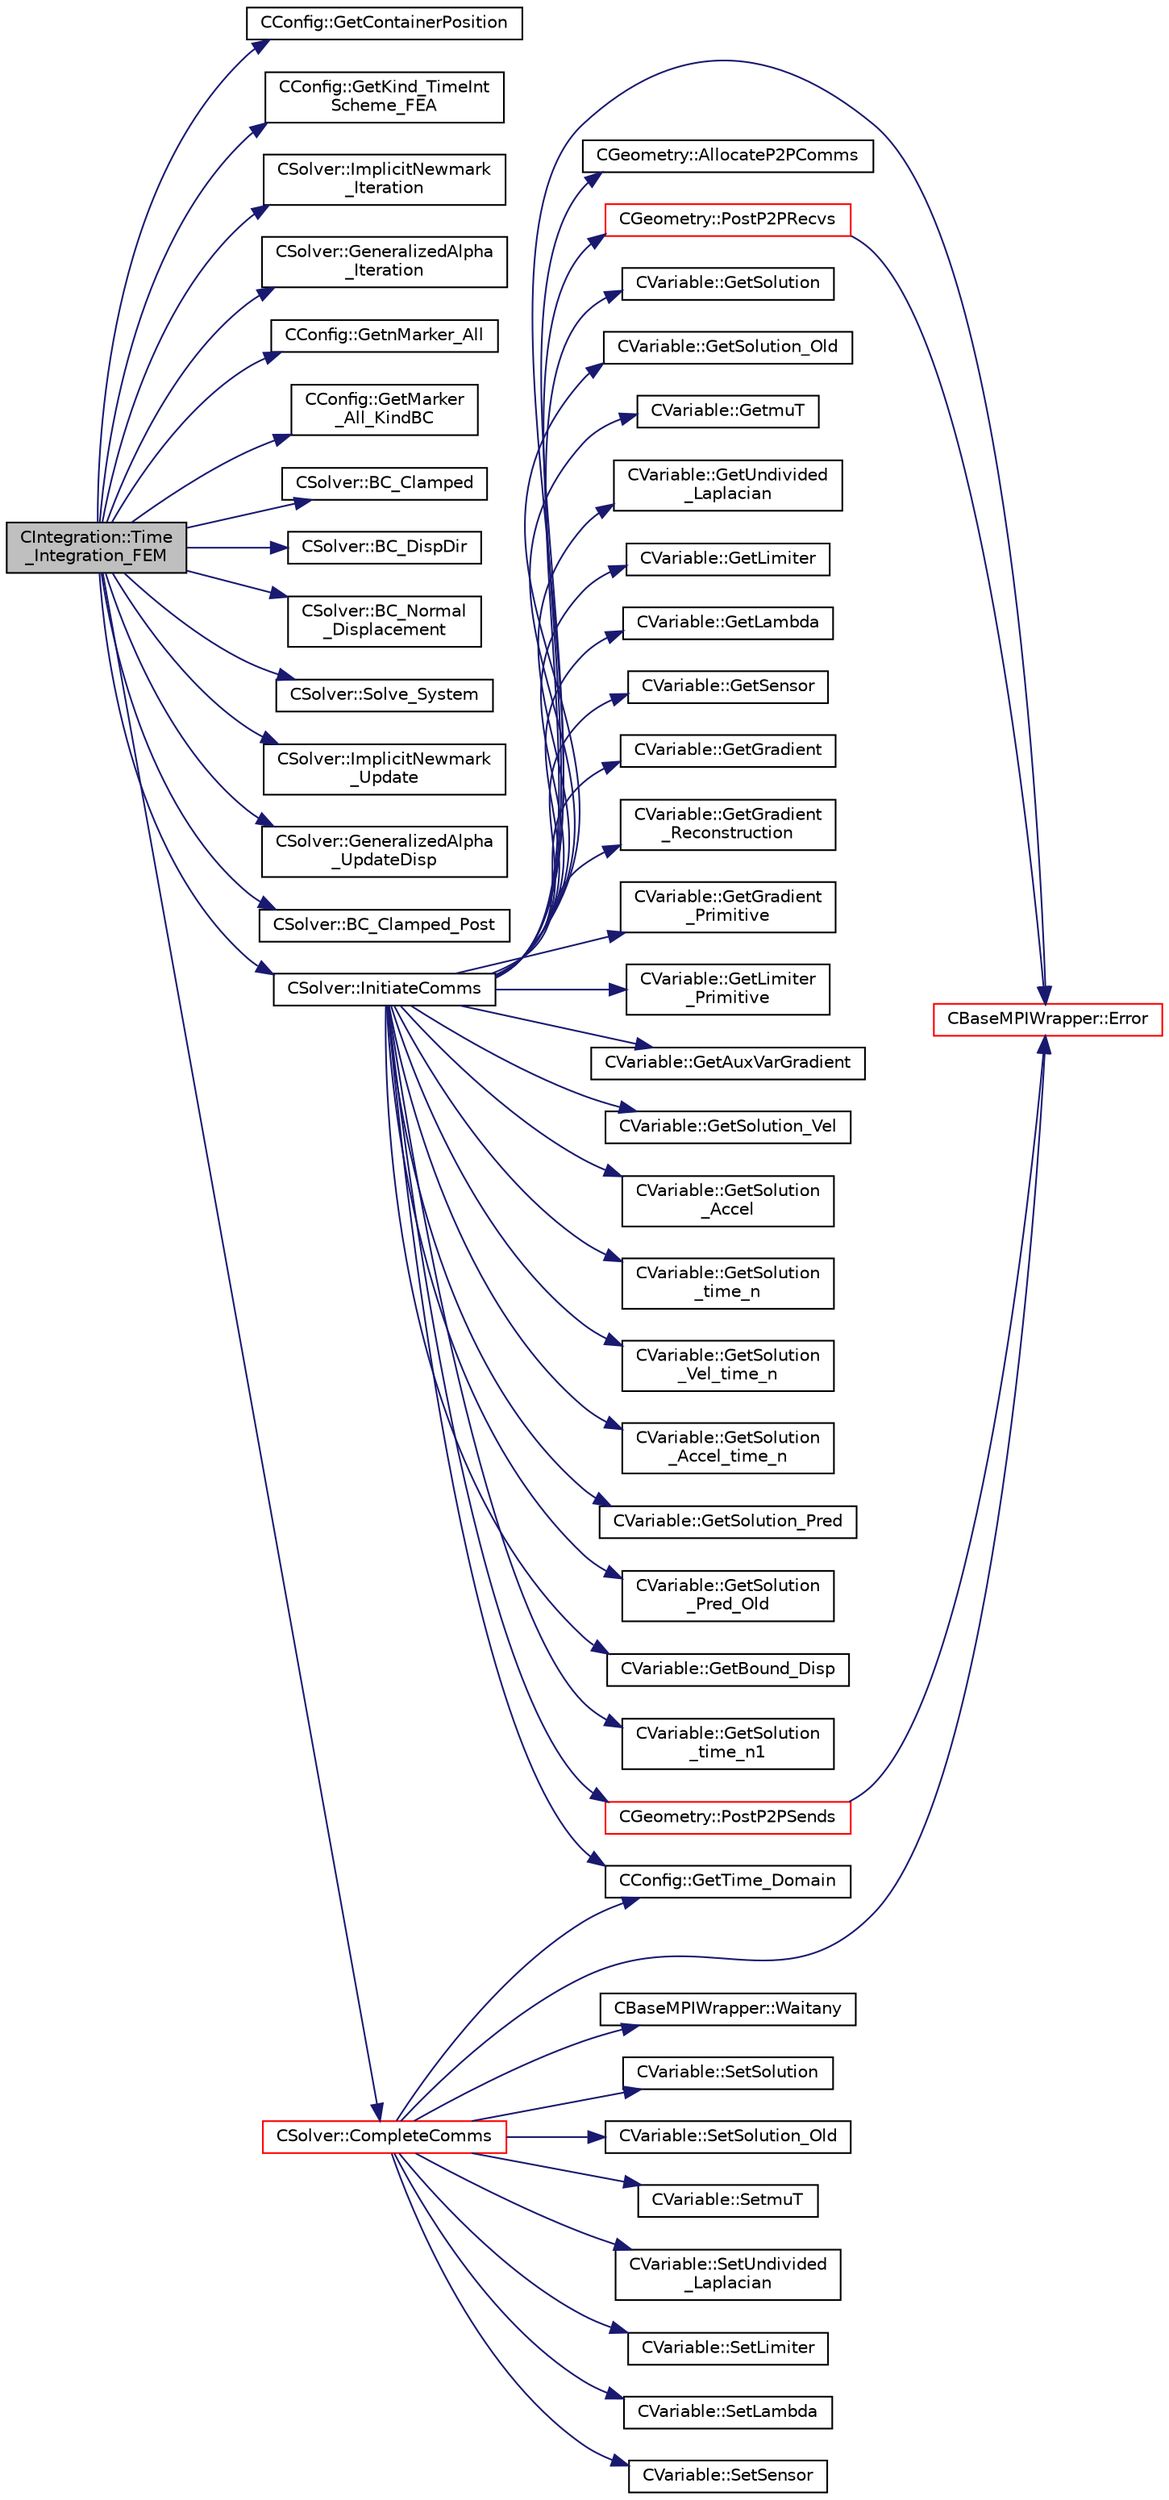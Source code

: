 digraph "CIntegration::Time_Integration_FEM"
{
  edge [fontname="Helvetica",fontsize="10",labelfontname="Helvetica",labelfontsize="10"];
  node [fontname="Helvetica",fontsize="10",shape=record];
  rankdir="LR";
  Node239 [label="CIntegration::Time\l_Integration_FEM",height=0.2,width=0.4,color="black", fillcolor="grey75", style="filled", fontcolor="black"];
  Node239 -> Node240 [color="midnightblue",fontsize="10",style="solid",fontname="Helvetica"];
  Node240 [label="CConfig::GetContainerPosition",height=0.2,width=0.4,color="black", fillcolor="white", style="filled",URL="$class_c_config.html#ad9a79bf229dcc3f99cf7c23d4cb16d06",tooltip="Provides the index of the solution in the container. "];
  Node239 -> Node241 [color="midnightblue",fontsize="10",style="solid",fontname="Helvetica"];
  Node241 [label="CConfig::GetKind_TimeInt\lScheme_FEA",height=0.2,width=0.4,color="black", fillcolor="white", style="filled",URL="$class_c_config.html#a4cf38e5edc94f4da2cb15201b3f6c09e",tooltip="Get the kind of integration scheme (explicit or implicit) for the flow equations. ..."];
  Node239 -> Node242 [color="midnightblue",fontsize="10",style="solid",fontname="Helvetica"];
  Node242 [label="CSolver::ImplicitNewmark\l_Iteration",height=0.2,width=0.4,color="black", fillcolor="white", style="filled",URL="$class_c_solver.html#a35ffdbb3e6e475f29e6782353daa48c5",tooltip="A virtual member. "];
  Node239 -> Node243 [color="midnightblue",fontsize="10",style="solid",fontname="Helvetica"];
  Node243 [label="CSolver::GeneralizedAlpha\l_Iteration",height=0.2,width=0.4,color="black", fillcolor="white", style="filled",URL="$class_c_solver.html#a0718b1b3edfa1c809e6d59290f25900f",tooltip="A virtual member. "];
  Node239 -> Node244 [color="midnightblue",fontsize="10",style="solid",fontname="Helvetica"];
  Node244 [label="CConfig::GetnMarker_All",height=0.2,width=0.4,color="black", fillcolor="white", style="filled",URL="$class_c_config.html#a300c4884edfc0c2acf395036439004f4",tooltip="Get the total number of boundary markers including send/receive domains. "];
  Node239 -> Node245 [color="midnightblue",fontsize="10",style="solid",fontname="Helvetica"];
  Node245 [label="CConfig::GetMarker\l_All_KindBC",height=0.2,width=0.4,color="black", fillcolor="white", style="filled",URL="$class_c_config.html#a57d43acc1457d2d27095ce006218862e",tooltip="Get the kind of boundary for each marker. "];
  Node239 -> Node246 [color="midnightblue",fontsize="10",style="solid",fontname="Helvetica"];
  Node246 [label="CSolver::BC_Clamped",height=0.2,width=0.4,color="black", fillcolor="white", style="filled",URL="$class_c_solver.html#a457401d63dc7ed0432685ce774e9a5ef",tooltip="A virtual member. "];
  Node239 -> Node247 [color="midnightblue",fontsize="10",style="solid",fontname="Helvetica"];
  Node247 [label="CSolver::BC_DispDir",height=0.2,width=0.4,color="black", fillcolor="white", style="filled",URL="$class_c_solver.html#ab30951cbfb548ebae7c8688e4c28d83b",tooltip="A virtual member. "];
  Node239 -> Node248 [color="midnightblue",fontsize="10",style="solid",fontname="Helvetica"];
  Node248 [label="CSolver::BC_Normal\l_Displacement",height=0.2,width=0.4,color="black", fillcolor="white", style="filled",URL="$class_c_solver.html#ac3dda7c0c34274d18ec3be051067f43c",tooltip="A virtual member. "];
  Node239 -> Node249 [color="midnightblue",fontsize="10",style="solid",fontname="Helvetica"];
  Node249 [label="CSolver::Solve_System",height=0.2,width=0.4,color="black", fillcolor="white", style="filled",URL="$class_c_solver.html#aa29eb5e7ba910a6510385b3da161791b",tooltip="A virtual member. "];
  Node239 -> Node250 [color="midnightblue",fontsize="10",style="solid",fontname="Helvetica"];
  Node250 [label="CSolver::ImplicitNewmark\l_Update",height=0.2,width=0.4,color="black", fillcolor="white", style="filled",URL="$class_c_solver.html#a6f145ebc1b00cf32e8c9f60964f94cdf",tooltip="A virtual member. "];
  Node239 -> Node251 [color="midnightblue",fontsize="10",style="solid",fontname="Helvetica"];
  Node251 [label="CSolver::GeneralizedAlpha\l_UpdateDisp",height=0.2,width=0.4,color="black", fillcolor="white", style="filled",URL="$class_c_solver.html#a8870a8136b9499cdab3a7f21a9adc0de",tooltip="A virtual member. "];
  Node239 -> Node252 [color="midnightblue",fontsize="10",style="solid",fontname="Helvetica"];
  Node252 [label="CSolver::BC_Clamped_Post",height=0.2,width=0.4,color="black", fillcolor="white", style="filled",URL="$class_c_solver.html#a2e7de7f32faa7b85ce7509fca082dffb",tooltip="A virtual member. "];
  Node239 -> Node253 [color="midnightblue",fontsize="10",style="solid",fontname="Helvetica"];
  Node253 [label="CSolver::InitiateComms",height=0.2,width=0.4,color="black", fillcolor="white", style="filled",URL="$class_c_solver.html#a68ef94bc50683bd1f1d750b4a8cb7351",tooltip="Routine to load a solver quantity into the data structures for MPI point-to-point communication and t..."];
  Node253 -> Node254 [color="midnightblue",fontsize="10",style="solid",fontname="Helvetica"];
  Node254 [label="CConfig::GetTime_Domain",height=0.2,width=0.4,color="black", fillcolor="white", style="filled",URL="$class_c_config.html#a6a11350b3c8d7577318be43cda6f7292",tooltip="Check if the multizone problem is solved for time domain. "];
  Node253 -> Node255 [color="midnightblue",fontsize="10",style="solid",fontname="Helvetica"];
  Node255 [label="CBaseMPIWrapper::Error",height=0.2,width=0.4,color="red", fillcolor="white", style="filled",URL="$class_c_base_m_p_i_wrapper.html#a04457c47629bda56704e6a8804833eeb"];
  Node253 -> Node257 [color="midnightblue",fontsize="10",style="solid",fontname="Helvetica"];
  Node257 [label="CGeometry::AllocateP2PComms",height=0.2,width=0.4,color="black", fillcolor="white", style="filled",URL="$class_c_geometry.html#ab8d78a9f4017431b7542e154f58a7e63",tooltip="Routine to allocate buffers for point-to-point MPI communications. Also called to dynamically realloc..."];
  Node253 -> Node258 [color="midnightblue",fontsize="10",style="solid",fontname="Helvetica"];
  Node258 [label="CGeometry::PostP2PRecvs",height=0.2,width=0.4,color="red", fillcolor="white", style="filled",URL="$class_c_geometry.html#a35dd847b43dad069e3d73e376a0f32fb",tooltip="Routine to launch non-blocking recvs only for all point-to-point communication with neighboring parti..."];
  Node258 -> Node255 [color="midnightblue",fontsize="10",style="solid",fontname="Helvetica"];
  Node253 -> Node260 [color="midnightblue",fontsize="10",style="solid",fontname="Helvetica"];
  Node260 [label="CVariable::GetSolution",height=0.2,width=0.4,color="black", fillcolor="white", style="filled",URL="$class_c_variable.html#a261483e39c23c1de7cb9aea7e917c121",tooltip="Get the solution. "];
  Node253 -> Node261 [color="midnightblue",fontsize="10",style="solid",fontname="Helvetica"];
  Node261 [label="CVariable::GetSolution_Old",height=0.2,width=0.4,color="black", fillcolor="white", style="filled",URL="$class_c_variable.html#a70a9df6b6cc631f9c3b9a3ef7b3ecfe4",tooltip="Get the old solution of the problem (Runge-Kutta method) "];
  Node253 -> Node262 [color="midnightblue",fontsize="10",style="solid",fontname="Helvetica"];
  Node262 [label="CVariable::GetmuT",height=0.2,width=0.4,color="black", fillcolor="white", style="filled",URL="$class_c_variable.html#ad35ee29420764dda0bbb574f7a7253e7",tooltip="Get the value of the eddy viscosity. "];
  Node253 -> Node263 [color="midnightblue",fontsize="10",style="solid",fontname="Helvetica"];
  Node263 [label="CVariable::GetUndivided\l_Laplacian",height=0.2,width=0.4,color="black", fillcolor="white", style="filled",URL="$class_c_variable.html#a1dd90f7826e65b6b9fe15becaf82b1af",tooltip="Get the undivided laplacian of the solution. "];
  Node253 -> Node264 [color="midnightblue",fontsize="10",style="solid",fontname="Helvetica"];
  Node264 [label="CVariable::GetLimiter",height=0.2,width=0.4,color="black", fillcolor="white", style="filled",URL="$class_c_variable.html#a9575966f5c250fca5f6c6ff4f2dd7558",tooltip="Get the value of the slope limiter. "];
  Node253 -> Node265 [color="midnightblue",fontsize="10",style="solid",fontname="Helvetica"];
  Node265 [label="CVariable::GetLambda",height=0.2,width=0.4,color="black", fillcolor="white", style="filled",URL="$class_c_variable.html#af0b6afbd2666eab791d902f50fc3e869",tooltip="Get the value of the spectral radius. "];
  Node253 -> Node266 [color="midnightblue",fontsize="10",style="solid",fontname="Helvetica"];
  Node266 [label="CVariable::GetSensor",height=0.2,width=0.4,color="black", fillcolor="white", style="filled",URL="$class_c_variable.html#afec545423f883bcd961ac9f1e5d18dd2",tooltip="Get the pressure sensor. "];
  Node253 -> Node267 [color="midnightblue",fontsize="10",style="solid",fontname="Helvetica"];
  Node267 [label="CVariable::GetGradient",height=0.2,width=0.4,color="black", fillcolor="white", style="filled",URL="$class_c_variable.html#a7b58da4a928d622e7c2d4b4db047769d",tooltip="Get the value of the solution gradient. "];
  Node253 -> Node268 [color="midnightblue",fontsize="10",style="solid",fontname="Helvetica"];
  Node268 [label="CVariable::GetGradient\l_Reconstruction",height=0.2,width=0.4,color="black", fillcolor="white", style="filled",URL="$class_c_variable.html#a977f02338e95faf16da03dceb858d21b",tooltip="Get the value of the primitive gradient for MUSCL reconstruction. "];
  Node253 -> Node269 [color="midnightblue",fontsize="10",style="solid",fontname="Helvetica"];
  Node269 [label="CVariable::GetGradient\l_Primitive",height=0.2,width=0.4,color="black", fillcolor="white", style="filled",URL="$class_c_variable.html#a8b7f4e020a837b1fe639e8d875f964d5",tooltip="A virtual member. "];
  Node253 -> Node270 [color="midnightblue",fontsize="10",style="solid",fontname="Helvetica"];
  Node270 [label="CVariable::GetLimiter\l_Primitive",height=0.2,width=0.4,color="black", fillcolor="white", style="filled",URL="$class_c_variable.html#a16ceb9b6d42113b37bb6f19652b22ed4",tooltip="A virtual member. "];
  Node253 -> Node271 [color="midnightblue",fontsize="10",style="solid",fontname="Helvetica"];
  Node271 [label="CVariable::GetAuxVarGradient",height=0.2,width=0.4,color="black", fillcolor="white", style="filled",URL="$class_c_variable.html#a834d120ef94368df0db7b3b96a7a324c",tooltip="Get the gradient of the auxiliary variable. "];
  Node253 -> Node272 [color="midnightblue",fontsize="10",style="solid",fontname="Helvetica"];
  Node272 [label="CVariable::GetSolution_Vel",height=0.2,width=0.4,color="black", fillcolor="white", style="filled",URL="$class_c_variable.html#ae403ee21871629716cbabead1c587dac",tooltip="Get the velocity (Structural Analysis). "];
  Node253 -> Node273 [color="midnightblue",fontsize="10",style="solid",fontname="Helvetica"];
  Node273 [label="CVariable::GetSolution\l_Accel",height=0.2,width=0.4,color="black", fillcolor="white", style="filled",URL="$class_c_variable.html#aef2fdf091198070a00d12cdb4dea3ff6",tooltip="Get the acceleration (Structural Analysis). "];
  Node253 -> Node274 [color="midnightblue",fontsize="10",style="solid",fontname="Helvetica"];
  Node274 [label="CVariable::GetSolution\l_time_n",height=0.2,width=0.4,color="black", fillcolor="white", style="filled",URL="$class_c_variable.html#a9162db789c2ca2b71159697cc500fcce",tooltip="Get the solution at time n. "];
  Node253 -> Node275 [color="midnightblue",fontsize="10",style="solid",fontname="Helvetica"];
  Node275 [label="CVariable::GetSolution\l_Vel_time_n",height=0.2,width=0.4,color="black", fillcolor="white", style="filled",URL="$class_c_variable.html#ab36e9bb95a17f0561a94edb80f1ca4c0",tooltip="Get the velocity of the nodes (Structural Analysis) at time n. "];
  Node253 -> Node276 [color="midnightblue",fontsize="10",style="solid",fontname="Helvetica"];
  Node276 [label="CVariable::GetSolution\l_Accel_time_n",height=0.2,width=0.4,color="black", fillcolor="white", style="filled",URL="$class_c_variable.html#acb493936a05287142a6257122f5cefb5",tooltip="Get the acceleration of the nodes (Structural Analysis) at time n. "];
  Node253 -> Node277 [color="midnightblue",fontsize="10",style="solid",fontname="Helvetica"];
  Node277 [label="CVariable::GetSolution_Pred",height=0.2,width=0.4,color="black", fillcolor="white", style="filled",URL="$class_c_variable.html#adba4a8e082e70a9a6fe5d1d9c6e5c820",tooltip="A virtual member. Get the value of the solution predictor. "];
  Node253 -> Node278 [color="midnightblue",fontsize="10",style="solid",fontname="Helvetica"];
  Node278 [label="CVariable::GetSolution\l_Pred_Old",height=0.2,width=0.4,color="black", fillcolor="white", style="filled",URL="$class_c_variable.html#a626f4cad3d20be125e844b9076e44e07",tooltip="A virtual member. Get the value of the solution predictor. "];
  Node253 -> Node279 [color="midnightblue",fontsize="10",style="solid",fontname="Helvetica"];
  Node279 [label="CVariable::GetBound_Disp",height=0.2,width=0.4,color="black", fillcolor="white", style="filled",URL="$class_c_variable.html#a7e382eae45700e5c1e8973292c08f128",tooltip="A virtual member. Get the value of the displacement imposed at the boundary. "];
  Node253 -> Node280 [color="midnightblue",fontsize="10",style="solid",fontname="Helvetica"];
  Node280 [label="CVariable::GetSolution\l_time_n1",height=0.2,width=0.4,color="black", fillcolor="white", style="filled",URL="$class_c_variable.html#a584e438afb716aa0ffce4ccc9b469ef6",tooltip="Get the solution at time n-1. "];
  Node253 -> Node281 [color="midnightblue",fontsize="10",style="solid",fontname="Helvetica"];
  Node281 [label="CGeometry::PostP2PSends",height=0.2,width=0.4,color="red", fillcolor="white", style="filled",URL="$class_c_geometry.html#a3db8e369fc532db7a85a27fbb01056fe",tooltip="Routine to launch a single non-blocking send once the buffer is loaded for a point-to-point commucati..."];
  Node281 -> Node255 [color="midnightblue",fontsize="10",style="solid",fontname="Helvetica"];
  Node239 -> Node283 [color="midnightblue",fontsize="10",style="solid",fontname="Helvetica"];
  Node283 [label="CSolver::CompleteComms",height=0.2,width=0.4,color="red", fillcolor="white", style="filled",URL="$class_c_solver.html#a8d3046ad54e177f0705a2bff99c1cf16",tooltip="Routine to complete the set of non-blocking communications launched by InitiateComms() and unpacking ..."];
  Node283 -> Node284 [color="midnightblue",fontsize="10",style="solid",fontname="Helvetica"];
  Node284 [label="CBaseMPIWrapper::Waitany",height=0.2,width=0.4,color="black", fillcolor="white", style="filled",URL="$class_c_base_m_p_i_wrapper.html#ade364e6661c9eec2070a2448dbb5750b"];
  Node283 -> Node285 [color="midnightblue",fontsize="10",style="solid",fontname="Helvetica"];
  Node285 [label="CVariable::SetSolution",height=0.2,width=0.4,color="black", fillcolor="white", style="filled",URL="$class_c_variable.html#a22fbbd7bc6491672843000644a05c6a5",tooltip="Set the value of the solution, all variables. "];
  Node283 -> Node286 [color="midnightblue",fontsize="10",style="solid",fontname="Helvetica"];
  Node286 [label="CVariable::SetSolution_Old",height=0.2,width=0.4,color="black", fillcolor="white", style="filled",URL="$class_c_variable.html#a6ee4d8d450971204cc054a33d6473732",tooltip="Set the value of the old solution. "];
  Node283 -> Node287 [color="midnightblue",fontsize="10",style="solid",fontname="Helvetica"];
  Node287 [label="CVariable::SetmuT",height=0.2,width=0.4,color="black", fillcolor="white", style="filled",URL="$class_c_variable.html#a91256a1e927c5a529d853d0f127243de",tooltip="Set the value of the eddy viscosity. "];
  Node283 -> Node288 [color="midnightblue",fontsize="10",style="solid",fontname="Helvetica"];
  Node288 [label="CVariable::SetUndivided\l_Laplacian",height=0.2,width=0.4,color="black", fillcolor="white", style="filled",URL="$class_c_variable.html#ad3ffccf8e47dccac8bb71b4d8fdbc1be",tooltip="Set the value of the undivided laplacian of the solution. "];
  Node283 -> Node289 [color="midnightblue",fontsize="10",style="solid",fontname="Helvetica"];
  Node289 [label="CVariable::SetLimiter",height=0.2,width=0.4,color="black", fillcolor="white", style="filled",URL="$class_c_variable.html#a7facd577dde974e01c3de9b6f273232e",tooltip="Set the value of the limiter. "];
  Node283 -> Node290 [color="midnightblue",fontsize="10",style="solid",fontname="Helvetica"];
  Node290 [label="CVariable::SetLambda",height=0.2,width=0.4,color="black", fillcolor="white", style="filled",URL="$class_c_variable.html#afc0086076d62561f31a39f774c297428",tooltip="Set the value of the spectral radius. "];
  Node283 -> Node291 [color="midnightblue",fontsize="10",style="solid",fontname="Helvetica"];
  Node291 [label="CVariable::SetSensor",height=0.2,width=0.4,color="black", fillcolor="white", style="filled",URL="$class_c_variable.html#a79ebe4ea3cc8eccd8b004256c5492a9e",tooltip="Set pressure sensor. "];
  Node283 -> Node254 [color="midnightblue",fontsize="10",style="solid",fontname="Helvetica"];
  Node283 -> Node255 [color="midnightblue",fontsize="10",style="solid",fontname="Helvetica"];
}
